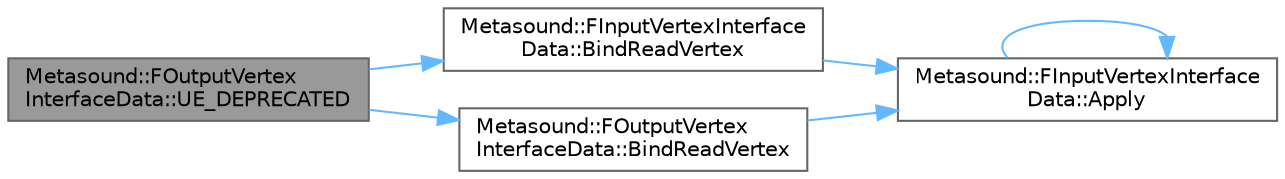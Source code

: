 digraph "Metasound::FOutputVertexInterfaceData::UE_DEPRECATED"
{
 // INTERACTIVE_SVG=YES
 // LATEX_PDF_SIZE
  bgcolor="transparent";
  edge [fontname=Helvetica,fontsize=10,labelfontname=Helvetica,labelfontsize=10];
  node [fontname=Helvetica,fontsize=10,shape=box,height=0.2,width=0.4];
  rankdir="LR";
  Node1 [id="Node000001",label="Metasound::FOutputVertex\lInterfaceData::UE_DEPRECATED",height=0.2,width=0.4,color="gray40", fillcolor="grey60", style="filled", fontcolor="black",tooltip="Bind a read vertex from a value reference."];
  Node1 -> Node2 [id="edge1_Node000001_Node000002",color="steelblue1",style="solid",tooltip=" "];
  Node2 [id="Node000002",label="Metasound::FInputVertexInterface\lData::BindReadVertex",height=0.2,width=0.4,color="grey40", fillcolor="white", style="filled",URL="$da/da4/classMetasound_1_1FInputVertexInterfaceData.html#a7c0d3a3b398e56cca596b9446d0ade36",tooltip="Bind a read vertex from a read reference."];
  Node2 -> Node3 [id="edge2_Node000002_Node000003",color="steelblue1",style="solid",tooltip=" "];
  Node3 [id="Node000003",label="Metasound::FInputVertexInterface\lData::Apply",height=0.2,width=0.4,color="grey40", fillcolor="white", style="filled",URL="$da/da4/classMetasound_1_1FInputVertexInterfaceData.html#a36803bfcf559df9d8daaed4549aa9673",tooltip=" "];
  Node3 -> Node3 [id="edge3_Node000003_Node000003",color="steelblue1",style="solid",tooltip=" "];
  Node1 -> Node4 [id="edge4_Node000001_Node000004",color="steelblue1",style="solid",tooltip=" "];
  Node4 [id="Node000004",label="Metasound::FOutputVertex\lInterfaceData::BindReadVertex",height=0.2,width=0.4,color="grey40", fillcolor="white", style="filled",URL="$d5/d2c/classMetasound_1_1FOutputVertexInterfaceData.html#aa4920737ef424954e7c47194a4f3d041",tooltip="Bind a read vertex from a read reference."];
  Node4 -> Node3 [id="edge5_Node000004_Node000003",color="steelblue1",style="solid",tooltip=" "];
}

